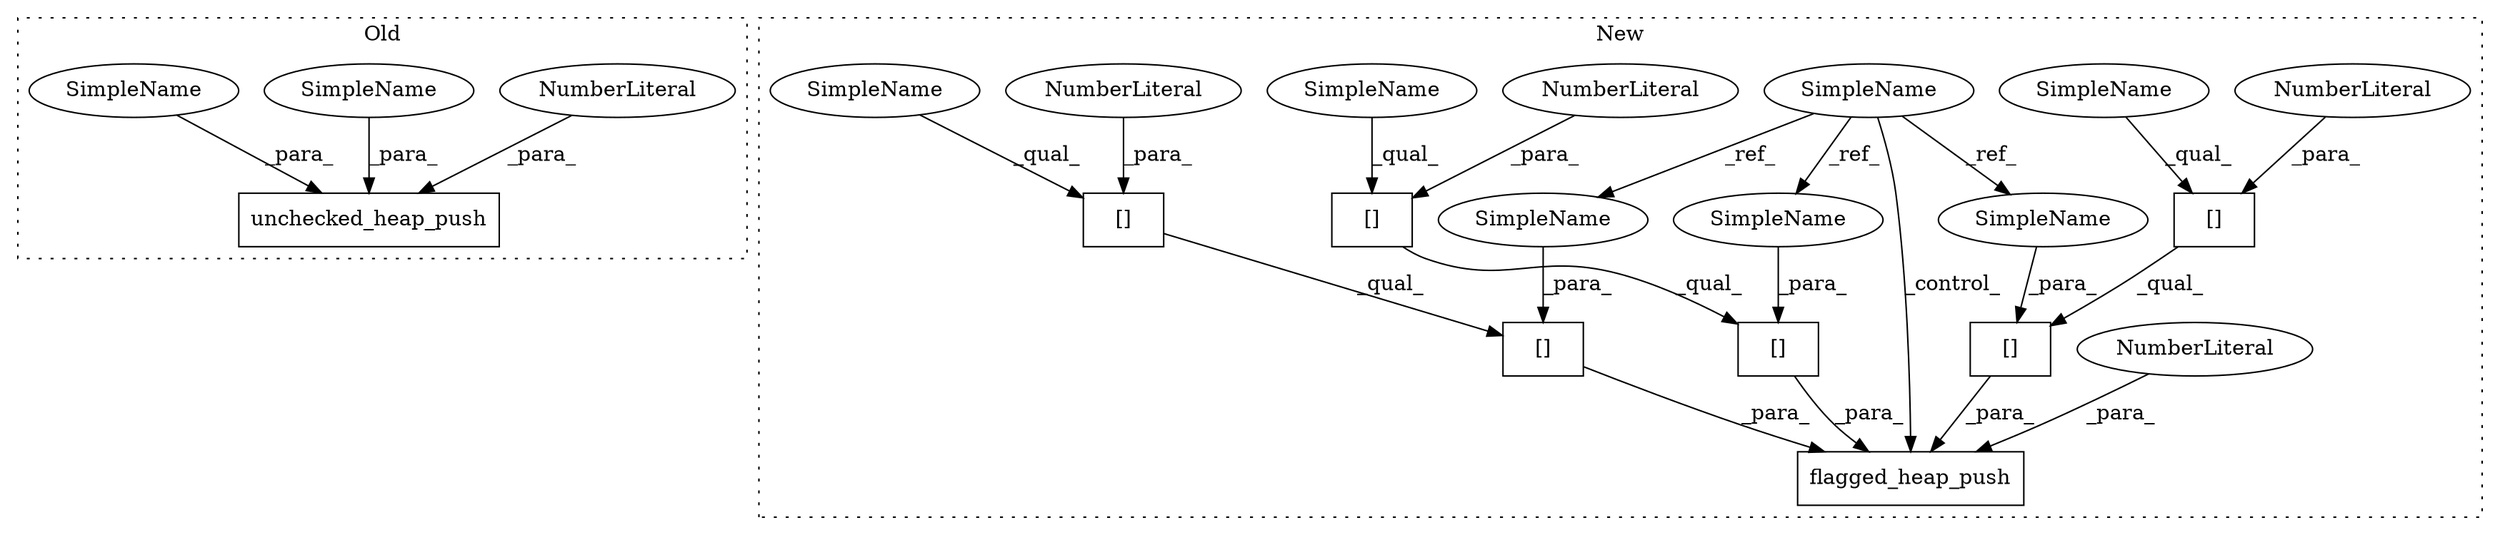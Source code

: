 digraph G {
subgraph cluster0 {
1 [label="unchecked_heap_push" a="32" s="15667,15699" l="20,1" shape="box"];
11 [label="NumberLiteral" a="34" s="15698" l="1" shape="ellipse"];
15 [label="SimpleName" a="42" s="15687" l="4" shape="ellipse"];
19 [label="SimpleName" a="42" s="15692" l="1" shape="ellipse"];
label = "Old";
style="dotted";
}
subgraph cluster1 {
2 [label="[]" a="2" s="18690,18696" l="5,1" shape="box"];
3 [label="[]" a="2" s="18679,18685" l="5,1" shape="box"];
4 [label="NumberLiteral" a="34" s="18695" l="1" shape="ellipse"];
5 [label="[]" a="2" s="18668,18674" l="5,1" shape="box"];
6 [label="NumberLiteral" a="34" s="18673" l="1" shape="ellipse"];
7 [label="[]" a="2" s="18690,18699" l="8,1" shape="box"];
8 [label="flagged_heap_push" a="32" s="18650,18706" l="18,1" shape="box"];
9 [label="NumberLiteral" a="34" s="18705" l="1" shape="ellipse"];
10 [label="[]" a="2" s="18668,18677" l="8,1" shape="box"];
12 [label="NumberLiteral" a="34" s="18684" l="1" shape="ellipse"];
13 [label="[]" a="2" s="18679,18688" l="8,1" shape="box"];
14 [label="SimpleName" a="42" s="18085" l="1" shape="ellipse"];
16 [label="SimpleName" a="42" s="18676" l="1" shape="ellipse"];
17 [label="SimpleName" a="42" s="18687" l="1" shape="ellipse"];
18 [label="SimpleName" a="42" s="18698" l="1" shape="ellipse"];
20 [label="SimpleName" a="42" s="18679" l="4" shape="ellipse"];
21 [label="SimpleName" a="42" s="18690" l="4" shape="ellipse"];
22 [label="SimpleName" a="42" s="18668" l="4" shape="ellipse"];
label = "New";
style="dotted";
}
2 -> 7 [label="_qual_"];
3 -> 13 [label="_qual_"];
4 -> 2 [label="_para_"];
5 -> 10 [label="_qual_"];
6 -> 5 [label="_para_"];
7 -> 8 [label="_para_"];
9 -> 8 [label="_para_"];
10 -> 8 [label="_para_"];
11 -> 1 [label="_para_"];
12 -> 3 [label="_para_"];
13 -> 8 [label="_para_"];
14 -> 18 [label="_ref_"];
14 -> 16 [label="_ref_"];
14 -> 8 [label="_control_"];
14 -> 17 [label="_ref_"];
15 -> 1 [label="_para_"];
16 -> 10 [label="_para_"];
17 -> 13 [label="_para_"];
18 -> 7 [label="_para_"];
19 -> 1 [label="_para_"];
20 -> 3 [label="_qual_"];
21 -> 2 [label="_qual_"];
22 -> 5 [label="_qual_"];
}